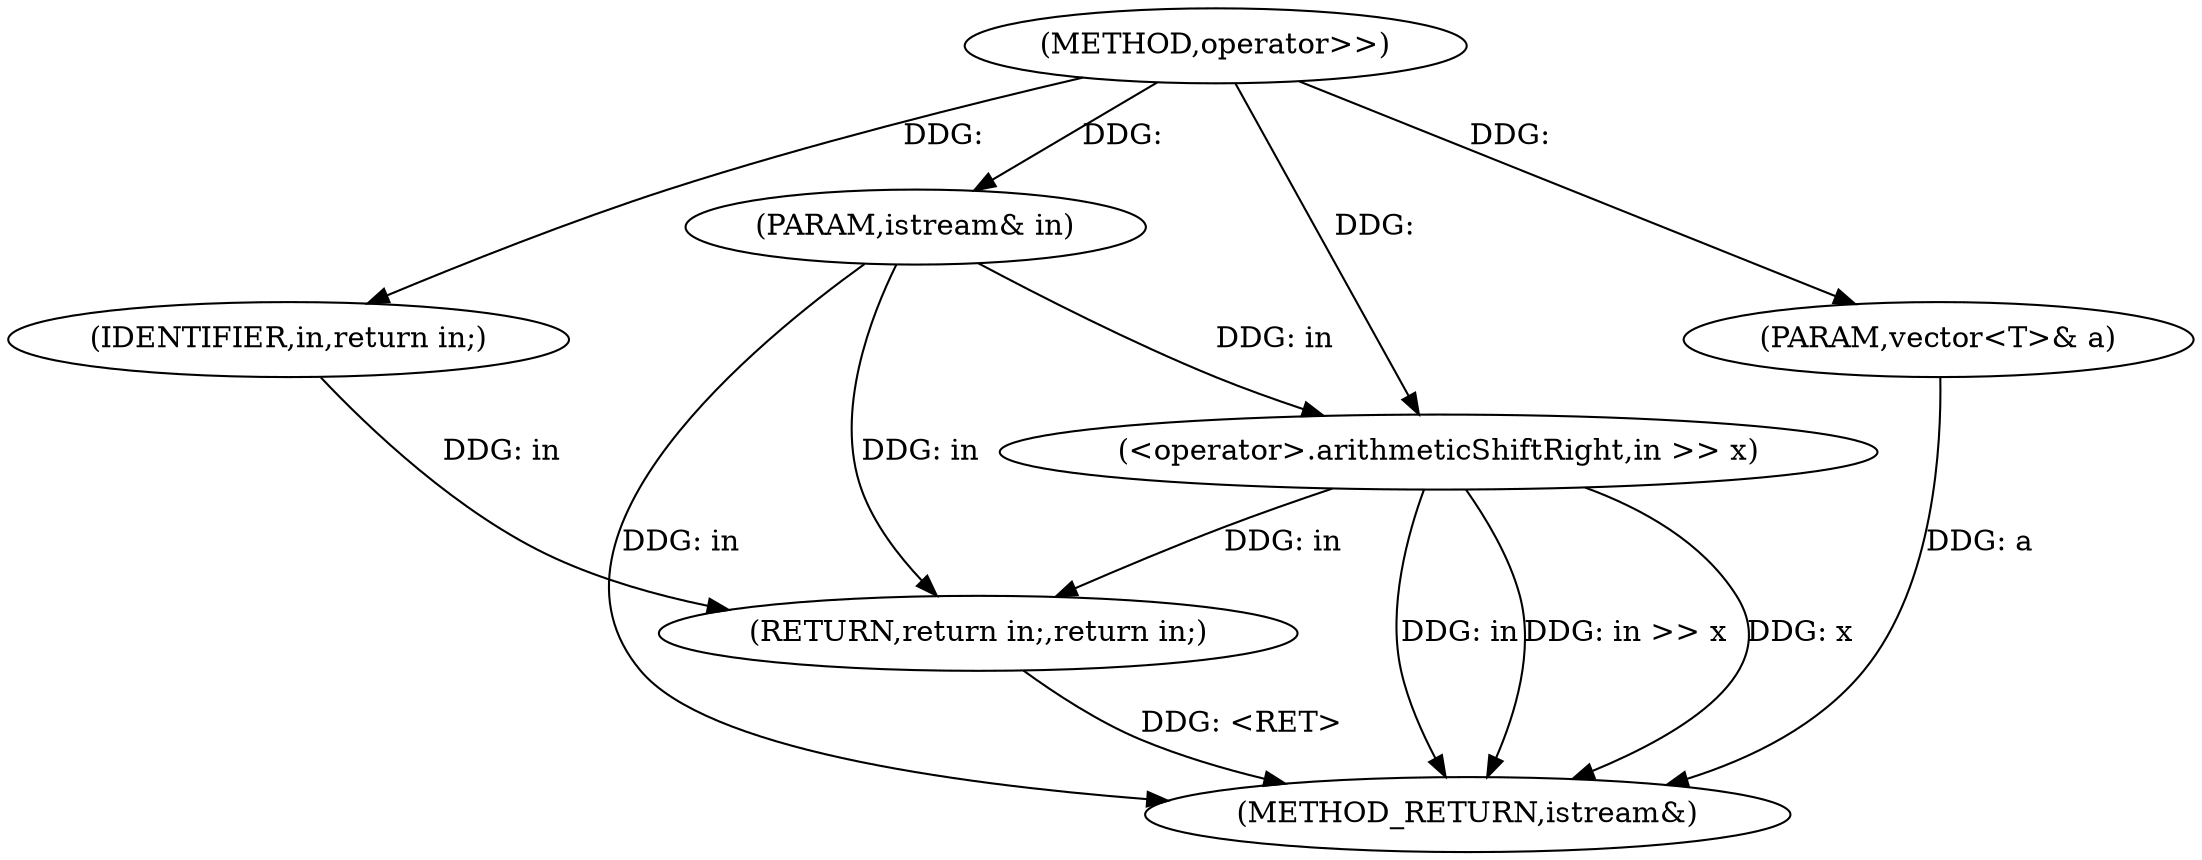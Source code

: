 digraph "operator>>" {  
"1000104" [label = "(METHOD,operator>>)" ]
"1000114" [label = "(METHOD_RETURN,istream&)" ]
"1000105" [label = "(PARAM,istream& in)" ]
"1000106" [label = "(PARAM,vector<T>& a)" ]
"1000109" [label = "(<operator>.arithmeticShiftRight,in >> x)" ]
"1000112" [label = "(RETURN,return in;,return in;)" ]
"1000113" [label = "(IDENTIFIER,in,return in;)" ]
  "1000112" -> "1000114"  [ label = "DDG: <RET>"] 
  "1000105" -> "1000114"  [ label = "DDG: in"] 
  "1000106" -> "1000114"  [ label = "DDG: a"] 
  "1000109" -> "1000114"  [ label = "DDG: in"] 
  "1000109" -> "1000114"  [ label = "DDG: in >> x"] 
  "1000109" -> "1000114"  [ label = "DDG: x"] 
  "1000104" -> "1000105"  [ label = "DDG: "] 
  "1000104" -> "1000106"  [ label = "DDG: "] 
  "1000113" -> "1000112"  [ label = "DDG: in"] 
  "1000109" -> "1000112"  [ label = "DDG: in"] 
  "1000105" -> "1000112"  [ label = "DDG: in"] 
  "1000105" -> "1000109"  [ label = "DDG: in"] 
  "1000104" -> "1000109"  [ label = "DDG: "] 
  "1000104" -> "1000113"  [ label = "DDG: "] 
}
